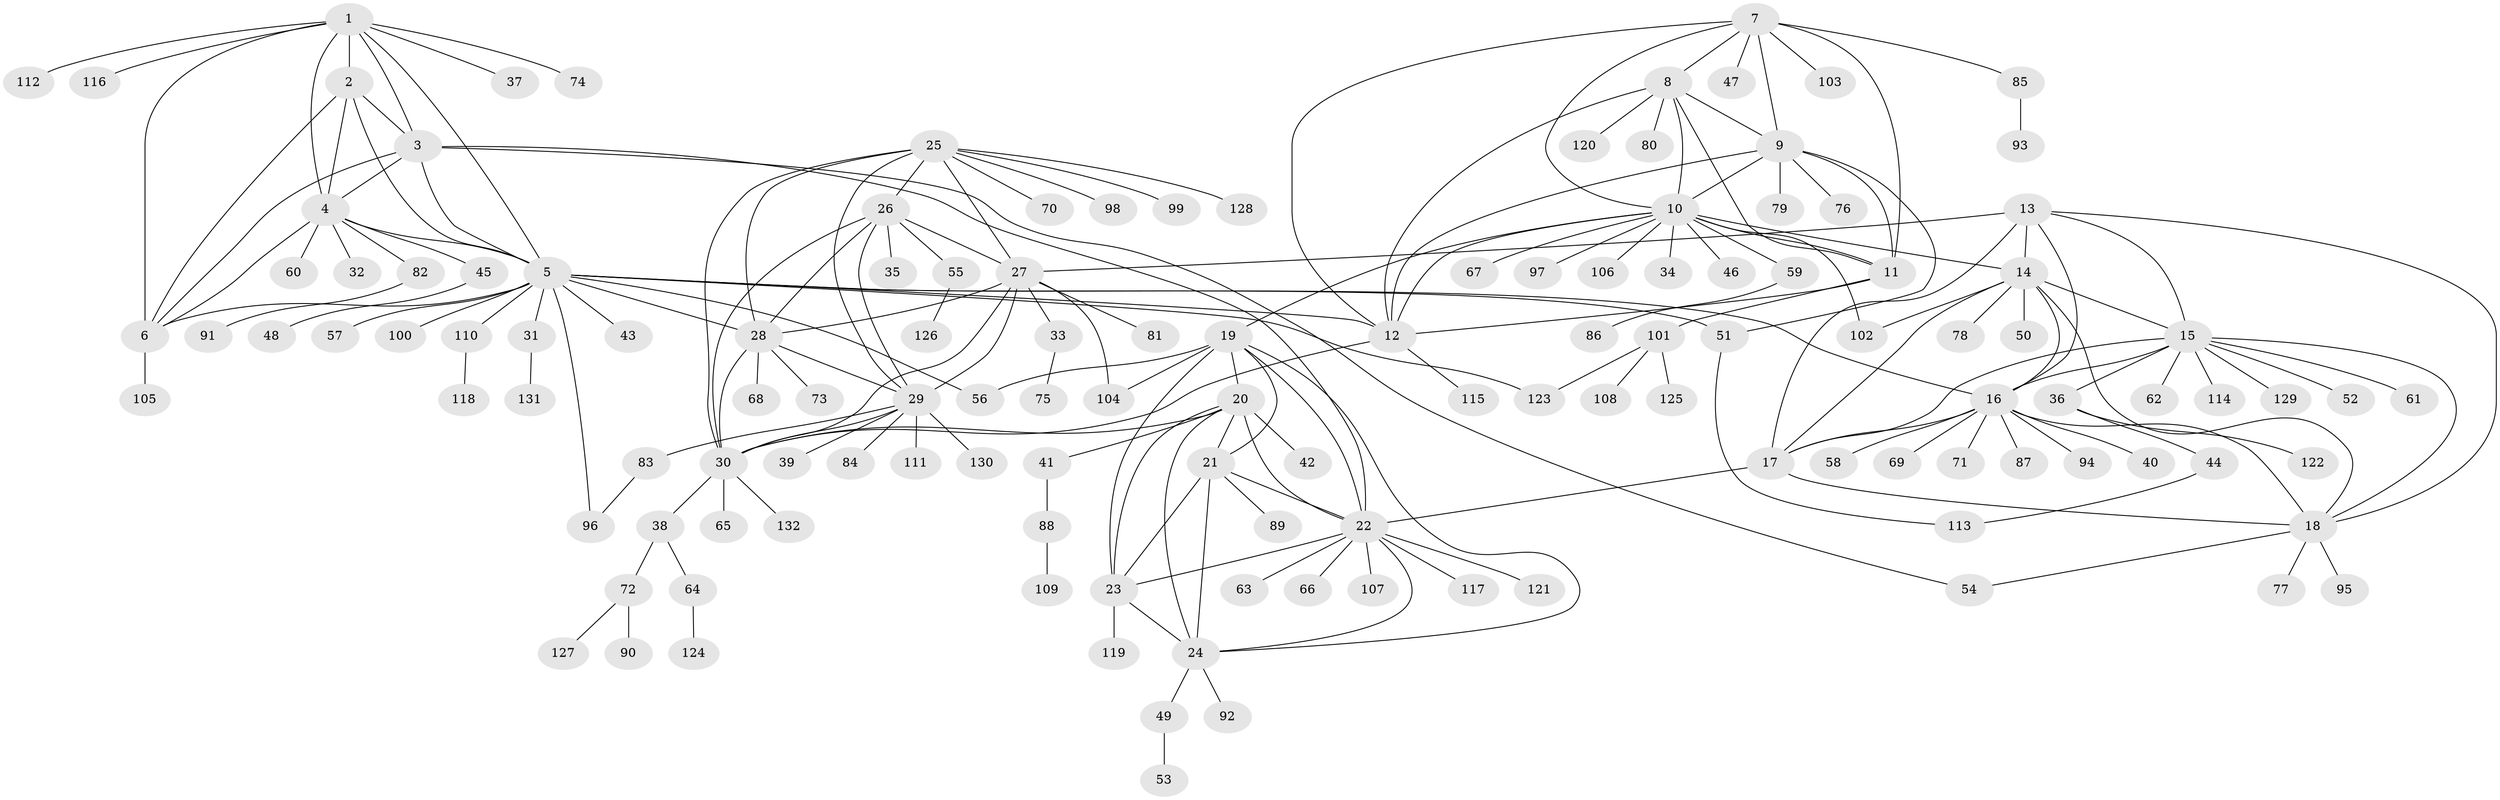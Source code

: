 // coarse degree distribution, {7: 0.058823529411764705, 5: 0.0392156862745098, 6: 0.029411764705882353, 8: 0.0392156862745098, 15: 0.00980392156862745, 10: 0.0196078431372549, 11: 0.029411764705882353, 9: 0.0196078431372549, 2: 0.08823529411764706, 1: 0.6372549019607843, 3: 0.029411764705882353}
// Generated by graph-tools (version 1.1) at 2025/24/03/03/25 07:24:09]
// undirected, 132 vertices, 195 edges
graph export_dot {
graph [start="1"]
  node [color=gray90,style=filled];
  1;
  2;
  3;
  4;
  5;
  6;
  7;
  8;
  9;
  10;
  11;
  12;
  13;
  14;
  15;
  16;
  17;
  18;
  19;
  20;
  21;
  22;
  23;
  24;
  25;
  26;
  27;
  28;
  29;
  30;
  31;
  32;
  33;
  34;
  35;
  36;
  37;
  38;
  39;
  40;
  41;
  42;
  43;
  44;
  45;
  46;
  47;
  48;
  49;
  50;
  51;
  52;
  53;
  54;
  55;
  56;
  57;
  58;
  59;
  60;
  61;
  62;
  63;
  64;
  65;
  66;
  67;
  68;
  69;
  70;
  71;
  72;
  73;
  74;
  75;
  76;
  77;
  78;
  79;
  80;
  81;
  82;
  83;
  84;
  85;
  86;
  87;
  88;
  89;
  90;
  91;
  92;
  93;
  94;
  95;
  96;
  97;
  98;
  99;
  100;
  101;
  102;
  103;
  104;
  105;
  106;
  107;
  108;
  109;
  110;
  111;
  112;
  113;
  114;
  115;
  116;
  117;
  118;
  119;
  120;
  121;
  122;
  123;
  124;
  125;
  126;
  127;
  128;
  129;
  130;
  131;
  132;
  1 -- 2;
  1 -- 3;
  1 -- 4;
  1 -- 5;
  1 -- 6;
  1 -- 37;
  1 -- 74;
  1 -- 112;
  1 -- 116;
  2 -- 3;
  2 -- 4;
  2 -- 5;
  2 -- 6;
  3 -- 4;
  3 -- 5;
  3 -- 6;
  3 -- 22;
  3 -- 54;
  4 -- 5;
  4 -- 6;
  4 -- 32;
  4 -- 45;
  4 -- 60;
  4 -- 82;
  5 -- 6;
  5 -- 12;
  5 -- 16;
  5 -- 28;
  5 -- 31;
  5 -- 43;
  5 -- 51;
  5 -- 56;
  5 -- 57;
  5 -- 96;
  5 -- 100;
  5 -- 110;
  5 -- 123;
  6 -- 105;
  7 -- 8;
  7 -- 9;
  7 -- 10;
  7 -- 11;
  7 -- 12;
  7 -- 47;
  7 -- 85;
  7 -- 103;
  8 -- 9;
  8 -- 10;
  8 -- 11;
  8 -- 12;
  8 -- 80;
  8 -- 120;
  9 -- 10;
  9 -- 11;
  9 -- 12;
  9 -- 51;
  9 -- 76;
  9 -- 79;
  10 -- 11;
  10 -- 12;
  10 -- 14;
  10 -- 19;
  10 -- 34;
  10 -- 46;
  10 -- 59;
  10 -- 67;
  10 -- 97;
  10 -- 102;
  10 -- 106;
  11 -- 12;
  11 -- 101;
  12 -- 30;
  12 -- 115;
  13 -- 14;
  13 -- 15;
  13 -- 16;
  13 -- 17;
  13 -- 18;
  13 -- 27;
  14 -- 15;
  14 -- 16;
  14 -- 17;
  14 -- 18;
  14 -- 50;
  14 -- 78;
  14 -- 102;
  15 -- 16;
  15 -- 17;
  15 -- 18;
  15 -- 36;
  15 -- 52;
  15 -- 61;
  15 -- 62;
  15 -- 114;
  15 -- 129;
  16 -- 17;
  16 -- 18;
  16 -- 40;
  16 -- 58;
  16 -- 69;
  16 -- 71;
  16 -- 87;
  16 -- 94;
  17 -- 18;
  17 -- 22;
  18 -- 54;
  18 -- 77;
  18 -- 95;
  19 -- 20;
  19 -- 21;
  19 -- 22;
  19 -- 23;
  19 -- 24;
  19 -- 56;
  19 -- 104;
  20 -- 21;
  20 -- 22;
  20 -- 23;
  20 -- 24;
  20 -- 30;
  20 -- 41;
  20 -- 42;
  21 -- 22;
  21 -- 23;
  21 -- 24;
  21 -- 89;
  22 -- 23;
  22 -- 24;
  22 -- 63;
  22 -- 66;
  22 -- 107;
  22 -- 117;
  22 -- 121;
  23 -- 24;
  23 -- 119;
  24 -- 49;
  24 -- 92;
  25 -- 26;
  25 -- 27;
  25 -- 28;
  25 -- 29;
  25 -- 30;
  25 -- 70;
  25 -- 98;
  25 -- 99;
  25 -- 128;
  26 -- 27;
  26 -- 28;
  26 -- 29;
  26 -- 30;
  26 -- 35;
  26 -- 55;
  27 -- 28;
  27 -- 29;
  27 -- 30;
  27 -- 33;
  27 -- 81;
  27 -- 104;
  28 -- 29;
  28 -- 30;
  28 -- 68;
  28 -- 73;
  29 -- 30;
  29 -- 39;
  29 -- 83;
  29 -- 84;
  29 -- 111;
  29 -- 130;
  30 -- 38;
  30 -- 65;
  30 -- 132;
  31 -- 131;
  33 -- 75;
  36 -- 44;
  36 -- 122;
  38 -- 64;
  38 -- 72;
  41 -- 88;
  44 -- 113;
  45 -- 48;
  49 -- 53;
  51 -- 113;
  55 -- 126;
  59 -- 86;
  64 -- 124;
  72 -- 90;
  72 -- 127;
  82 -- 91;
  83 -- 96;
  85 -- 93;
  88 -- 109;
  101 -- 108;
  101 -- 123;
  101 -- 125;
  110 -- 118;
}
